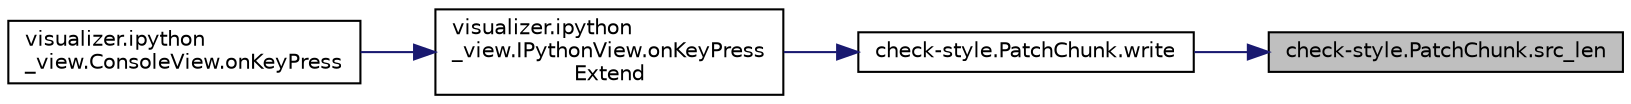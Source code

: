 digraph "check-style.PatchChunk.src_len"
{
 // LATEX_PDF_SIZE
  edge [fontname="Helvetica",fontsize="10",labelfontname="Helvetica",labelfontsize="10"];
  node [fontname="Helvetica",fontsize="10",shape=record];
  rankdir="RL";
  Node1 [label="check-style.PatchChunk.src_len",height=0.2,width=0.4,color="black", fillcolor="grey75", style="filled", fontcolor="black",tooltip="Get number of source lines."];
  Node1 -> Node2 [dir="back",color="midnightblue",fontsize="10",style="solid",fontname="Helvetica"];
  Node2 [label="check-style.PatchChunk.write",height=0.2,width=0.4,color="black", fillcolor="white", style="filled",URL="$classcheck-style_1_1_patch_chunk.html#a4c7145f65cad4ad35073ca556e790895",tooltip="Write lines to file."];
  Node2 -> Node3 [dir="back",color="midnightblue",fontsize="10",style="solid",fontname="Helvetica"];
  Node3 [label="visualizer.ipython\l_view.IPythonView.onKeyPress\lExtend",height=0.2,width=0.4,color="black", fillcolor="white", style="filled",URL="$classvisualizer_1_1ipython__view_1_1_i_python_view.html#a0f261fe53c5813480f2fb71b9236f380",tooltip="Key press callback with plenty of shell goodness, like history, autocompletions, etc."];
  Node3 -> Node4 [dir="back",color="midnightblue",fontsize="10",style="solid",fontname="Helvetica"];
  Node4 [label="visualizer.ipython\l_view.ConsoleView.onKeyPress",height=0.2,width=0.4,color="black", fillcolor="white", style="filled",URL="$classvisualizer_1_1ipython__view_1_1_console_view.html#afa9fdb78cf6e461f4ae4fec60df73bba",tooltip="Key press callback used for correcting behavior for console-like interfaces."];
}
